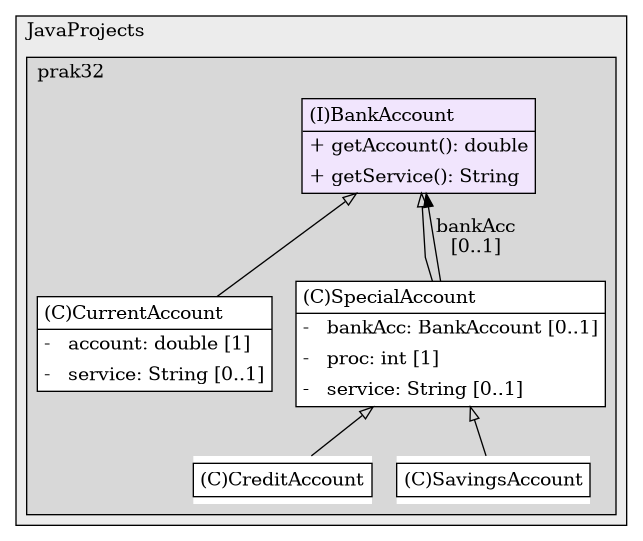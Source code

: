 @startuml

/' diagram meta data start
config=StructureConfiguration;
{
  "projectClassification": {
    "searchMode": "OpenProject", // OpenProject, AllProjects
    "includedProjects": "",
    "pathEndKeywords": "*.impl",
    "isClientPath": "",
    "isClientName": "",
    "isTestPath": "",
    "isTestName": "",
    "isMappingPath": "",
    "isMappingName": "",
    "isDataAccessPath": "",
    "isDataAccessName": "",
    "isDataStructurePath": "",
    "isDataStructureName": "",
    "isInterfaceStructuresPath": "",
    "isInterfaceStructuresName": "",
    "isEntryPointPath": "",
    "isEntryPointName": ""
  },
  "graphRestriction": {
    "classPackageExcludeFilter": "",
    "classPackageIncludeFilter": "",
    "classNameExcludeFilter": "",
    "classNameIncludeFilter": "",
    "methodNameExcludeFilter": "",
    "methodNameIncludeFilter": "",
    "removeByInheritance": "", // inheritance/annotation based filtering is done in a second step
    "removeByAnnotation": "",
    "removeByClassPackage": "", // cleanup the graph after inheritance/annotation based filtering is done
    "removeByClassName": "",
    "cutMappings": false,
    "cutEnum": true,
    "cutTests": true,
    "cutClient": true,
    "cutDataAccess": false,
    "cutInterfaceStructures": false,
    "cutDataStructures": false,
    "cutGetterAndSetter": true,
    "cutConstructors": true
  },
  "graphTraversal": {
    "forwardDepth": 6,
    "backwardDepth": 6,
    "classPackageExcludeFilter": "",
    "classPackageIncludeFilter": "",
    "classNameExcludeFilter": "",
    "classNameIncludeFilter": "",
    "methodNameExcludeFilter": "",
    "methodNameIncludeFilter": "",
    "hideMappings": false,
    "hideDataStructures": false,
    "hidePrivateMethods": true,
    "hideInterfaceCalls": true, // indirection: implementation -> interface (is hidden) -> implementation
    "onlyShowApplicationEntryPoints": false // root node is included
  },
  "details": {
    "aggregation": "GroupByClass", // ByClass, GroupByClass, None
    "showClassGenericTypes": true,
    "showMethods": true,
    "showMethodParameterNames": true,
    "showMethodParameterTypes": true,
    "showMethodReturnType": true,
    "showPackageLevels": 2,
    "showDetailedClassStructure": true
  },
  "rootClass": "prak32.BankAccount"
}
diagram meta data end '/



digraph g {
    rankdir="TB"
    splines=polyline
    

'nodes 
subgraph cluster_103904626 { 
   	label=JavaProjects
	labeljust=l
	fillcolor="#ececec"
	style=filled
   
   subgraph cluster_1230273184 { 
   	label=prak32
	labeljust=l
	fillcolor="#d8d8d8"
	style=filled
   
   BankAccount1660034155[
	label=<<TABLE BORDER="1" CELLBORDER="0" CELLPADDING="4" CELLSPACING="0">
<TR><TD ALIGN="LEFT" >(I)BankAccount</TD></TR>
<HR/>
<TR><TD ALIGN="LEFT" >+ getAccount(): double</TD></TR>
<TR><TD ALIGN="LEFT" >+ getService(): String</TD></TR>
</TABLE>>
	style=filled
	margin=0
	shape=plaintext
	fillcolor="#F1E5FD"
];

CreditAccount1660034155[
	label=<<TABLE BORDER="1" CELLBORDER="0" CELLPADDING="4" CELLSPACING="0">
<TR><TD ALIGN="LEFT" >(C)CreditAccount</TD></TR>
</TABLE>>
	style=filled
	margin=0
	shape=plaintext
	fillcolor="#FFFFFF"
];

CurrentAccount1660034155[
	label=<<TABLE BORDER="1" CELLBORDER="0" CELLPADDING="4" CELLSPACING="0">
<TR><TD ALIGN="LEFT" >(C)CurrentAccount</TD></TR>
<HR/>
<TR><TD ALIGN="LEFT" >-   account: double [1]</TD></TR>
<TR><TD ALIGN="LEFT" >-   service: String [0..1]</TD></TR>
</TABLE>>
	style=filled
	margin=0
	shape=plaintext
	fillcolor="#FFFFFF"
];

SavingsAccount1660034155[
	label=<<TABLE BORDER="1" CELLBORDER="0" CELLPADDING="4" CELLSPACING="0">
<TR><TD ALIGN="LEFT" >(C)SavingsAccount</TD></TR>
</TABLE>>
	style=filled
	margin=0
	shape=plaintext
	fillcolor="#FFFFFF"
];

SpecialAccount1660034155[
	label=<<TABLE BORDER="1" CELLBORDER="0" CELLPADDING="4" CELLSPACING="0">
<TR><TD ALIGN="LEFT" >(C)SpecialAccount</TD></TR>
<HR/>
<TR><TD ALIGN="LEFT" >-   bankAcc: BankAccount [0..1]</TD></TR>
<TR><TD ALIGN="LEFT" >-   proc: int [1]</TD></TR>
<TR><TD ALIGN="LEFT" >-   service: String [0..1]</TD></TR>
</TABLE>>
	style=filled
	margin=0
	shape=plaintext
	fillcolor="#FFFFFF"
];
} 
} 

'edges    
BankAccount1660034155 -> CurrentAccount1660034155[arrowhead=none, arrowtail=empty, dir=both];
BankAccount1660034155 -> SpecialAccount1660034155[arrowhead=none, arrowtail=empty, dir=both];
SpecialAccount1660034155 -> BankAccount1660034155[label="bankAcc
[0..1]"];
SpecialAccount1660034155 -> CreditAccount1660034155[arrowhead=none, arrowtail=empty, dir=both];
SpecialAccount1660034155 -> SavingsAccount1660034155[arrowhead=none, arrowtail=empty, dir=both];
    
}
@enduml